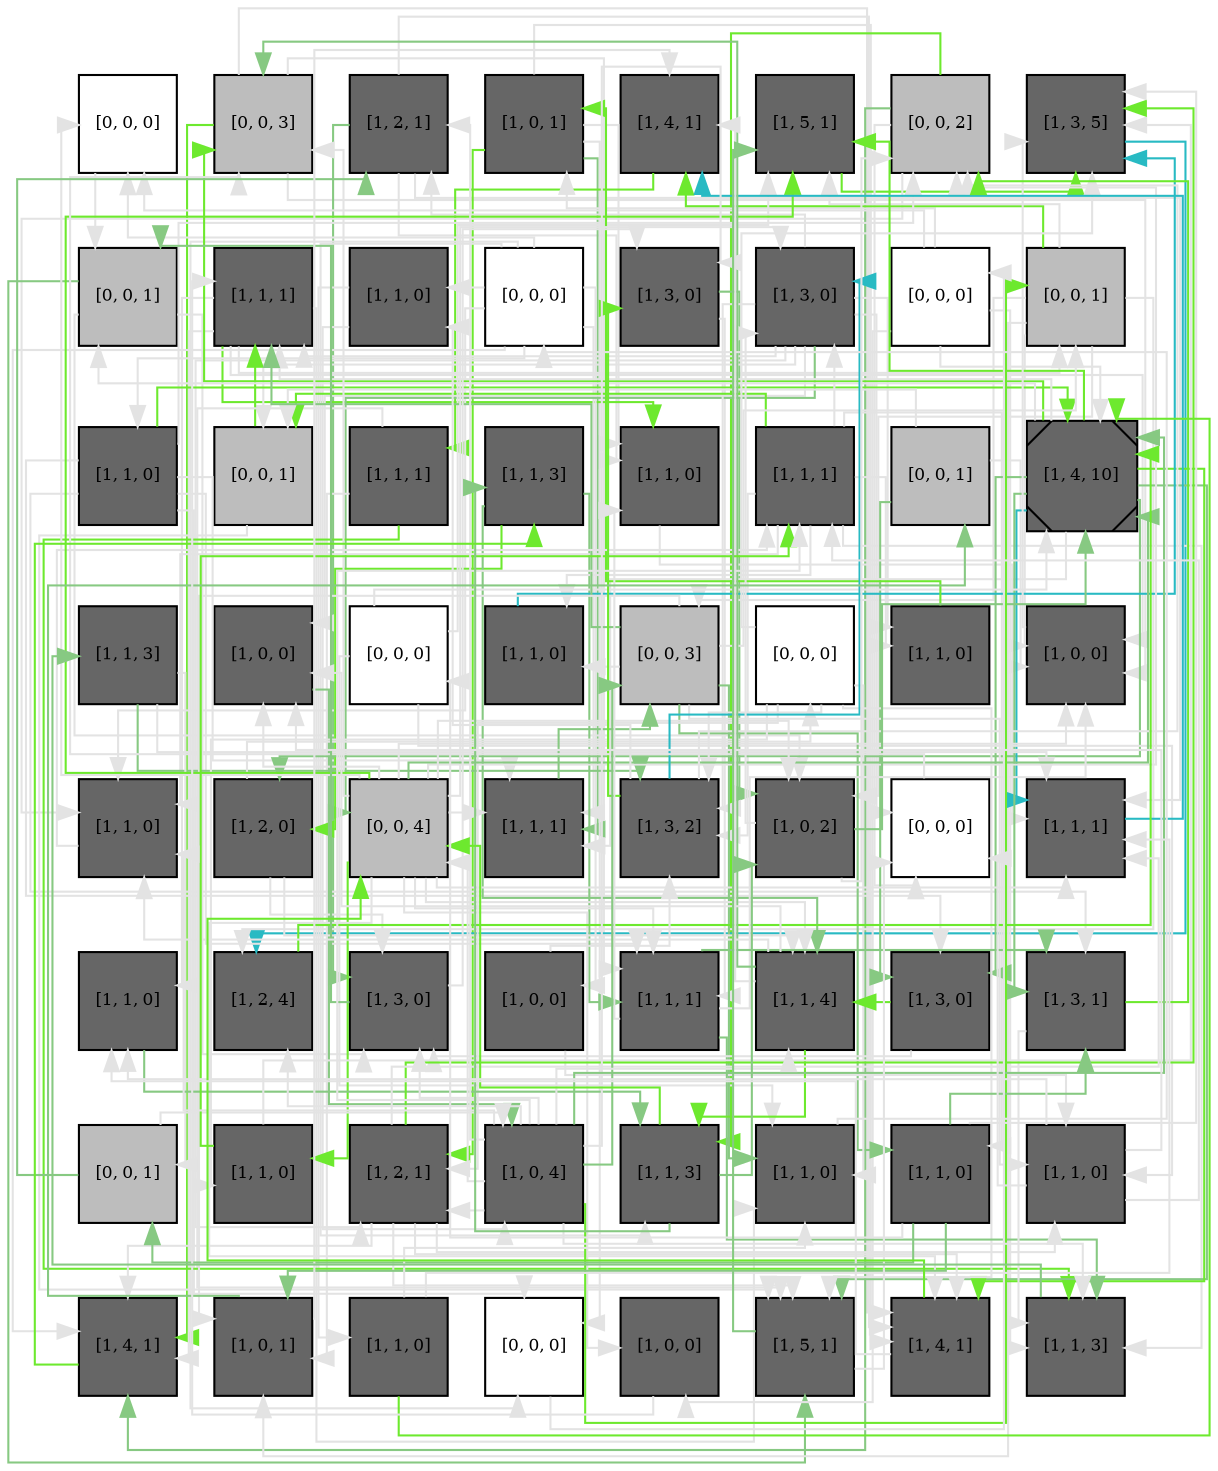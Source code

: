 digraph layout  {
rankdir=TB;
splines=ortho;
node [fixedsize=false, style=filled, width="0.6"];
edge [constraint=false];
0 [fillcolor="#FFFFFF", fontsize=8, label="[0, 0, 0]", shape=square, tooltip="name: None,\nin_degree: 3,\nout_degree: 1"];
1 [fillcolor="#bdbdbd", fontsize=8, label="[0, 0, 3]", shape=square, tooltip="name: None,\nin_degree: 4,\nout_degree: 4"];
2 [fillcolor="#666666", fontsize=8, label="[1, 2, 1]", shape=square, tooltip="name:  PLC ,\nin_degree: 3,\nout_degree: 4"];
3 [fillcolor="#666666", fontsize=8, label="[1, 0, 1]", shape=square, tooltip="name:  ERA1 ,\nin_degree: 2,\nout_degree: 5"];
4 [fillcolor="#666666", fontsize=8, label="[1, 4, 1]", shape=square, tooltip="name:  CIS ,\nin_degree: 4,\nout_degree: 1"];
5 [fillcolor="#666666", fontsize=8, label="[1, 5, 1]", shape=square, tooltip="name:  Depolar ,\nin_degree: 5,\nout_degree: 1"];
6 [fillcolor="#bdbdbd", fontsize=8, label="[0, 0, 2]", shape=square, tooltip="name: None,\nin_degree: 5,\nout_degree: 4"];
7 [fillcolor="#666666", fontsize=8, label="[1, 3, 5]", shape=square, tooltip="name:  KAP ,\nin_degree: 7,\nout_degree: 1"];
8 [fillcolor="#bdbdbd", fontsize=8, label="[0, 0, 1]", shape=square, tooltip="name: None,\nin_degree: 3,\nout_degree: 3"];
9 [fillcolor="#666666", fontsize=8, label="[1, 1, 1]", shape=square, tooltip="name:  ROP10 ,\nin_degree: 5,\nout_degree: 6"];
10 [fillcolor="#666666", fontsize=8, label="[1, 1, 0]", shape=square, tooltip="name:  PLD ,\nin_degree: 2,\nout_degree: 2"];
11 [fillcolor="#FFFFFF", fontsize=8, label="[0, 0, 0]", shape=square, tooltip="name: None,\nin_degree: 1,\nout_degree: 9"];
12 [fillcolor="#666666", fontsize=8, label="[1, 3, 0]", shape=square, tooltip="name:  Malate ,\nin_degree: 3,\nout_degree: 2"];
13 [fillcolor="#666666", fontsize=8, label="[1, 3, 0]", shape=square, tooltip="name:  Ca2_c ,\nin_degree: 4,\nout_degree: 9"];
14 [fillcolor="#FFFFFF", fontsize=8, label="[0, 0, 0]", shape=square, tooltip="name: None,\nin_degree: 1,\nout_degree: 5"];
15 [fillcolor="#bdbdbd", fontsize=8, label="[0, 0, 1]", shape=square, tooltip="name: None,\nin_degree: 3,\nout_degree: 7"];
16 [fillcolor="#666666", fontsize=8, label="[1, 1, 0]", shape=square, tooltip="name:  NIA12 ,\nin_degree: 1,\nout_degree: 7"];
17 [fillcolor="#bdbdbd", fontsize=8, label="[0, 0, 1]", shape=square, tooltip="name: None,\nin_degree: 3,\nout_degree: 2"];
18 [fillcolor="#666666", fontsize=8, label="[1, 1, 1]", shape=square, tooltip="name:  PEPC ,\nin_degree: 1,\nout_degree: 3"];
19 [fillcolor="#666666", fontsize=8, label="[1, 1, 3]", shape=square, tooltip="name:  ROP2 ,\nin_degree: 2,\nout_degree: 3"];
20 [fillcolor="#666666", fontsize=8, label="[1, 1, 0]", shape=square, tooltip="name:  cGMP ,\nin_degree: 4,\nout_degree: 1"];
21 [fillcolor="#666666", fontsize=8, label="[1, 1, 1]", shape=square, tooltip="name:  S1P ,\nin_degree: 4,\nout_degree: 8"];
22 [fillcolor="#bdbdbd", fontsize=8, label="[0, 0, 1]", shape=square, tooltip="name: None,\nin_degree: 1,\nout_degree: 3"];
23 [fillcolor="#666666", fontsize=8, label="[1, 4, 10]", shape=Msquare, tooltip="name:  KOUT ,\nin_degree: 8,\nout_degree: 11"];
24 [fillcolor="#666666", fontsize=8, label="[1, 1, 3]", shape=square, tooltip="name:  InsP6 ,\nin_degree: 1,\nout_degree: 3"];
25 [fillcolor="#666666", fontsize=8, label="[1, 0, 0]", shape=square, tooltip="name:  ABA ,\nin_degree: 4,\nout_degree: 1"];
26 [fillcolor="#FFFFFF", fontsize=8, label="[0, 0, 0]", shape=square, tooltip="name: None,\nin_degree: 1,\nout_degree: 4"];
27 [fillcolor="#666666", fontsize=8, label="[1, 1, 0]", shape=square, tooltip="name:  cADPR ,\nin_degree: 2,\nout_degree: 1"];
28 [fillcolor="#bdbdbd", fontsize=8, label="[0, 0, 3]", shape=square, tooltip="name: None,\nin_degree: 3,\nout_degree: 7"];
29 [fillcolor="#FFFFFF", fontsize=8, label="[0, 0, 0]", shape=square, tooltip="name: None,\nin_degree: 1,\nout_degree: 6"];
30 [fillcolor="#666666", fontsize=8, label="[1, 1, 0]", shape=square, tooltip="name:  NOS ,\nin_degree: 2,\nout_degree: 1"];
31 [fillcolor="#666666", fontsize=8, label="[1, 0, 0]", shape=square, tooltip="name: ERA1,\nin_degree: 6,\nout_degree: 1"];
32 [fillcolor="#666666", fontsize=8, label="[1, 1, 0]", shape=square, tooltip="name:  SphK ,\nin_degree: 5,\nout_degree: 1"];
33 [fillcolor="#666666", fontsize=8, label="[1, 2, 0]", shape=square, tooltip="name:  RAC1 ,\nin_degree: 2,\nout_degree: 3"];
34 [fillcolor="#bdbdbd", fontsize=8, label="[0, 0, 4]", shape=square, tooltip="name: None,\nin_degree: 4,\nout_degree: 16"];
35 [fillcolor="#666666", fontsize=8, label="[1, 1, 1]", shape=square, tooltip="name:  ADPRc ,\nin_degree: 5,\nout_degree: 1"];
36 [fillcolor="#666666", fontsize=8, label="[1, 3, 2]", shape=square, tooltip="name:  GPA1 ,\nin_degree: 5,\nout_degree: 4"];
37 [fillcolor="#666666", fontsize=8, label="[1, 0, 2]", shape=square, tooltip="name:  ABH1 ,\nin_degree: 5,\nout_degree: 3"];
38 [fillcolor="#FFFFFF", fontsize=8, label="[0, 0, 0]", shape=square, tooltip="name: None,\nin_degree: 4,\nout_degree: 1"];
39 [fillcolor="#666666", fontsize=8, label="[1, 1, 1]", shape=square, tooltip="name:  InsP3 ,\nin_degree: 7,\nout_degree: 1"];
40 [fillcolor="#666666", fontsize=8, label="[1, 1, 0]", shape=square, tooltip="name:  KEV ,\nin_degree: 3,\nout_degree: 1"];
41 [fillcolor="#666666", fontsize=8, label="[1, 2, 4]", shape=square, tooltip="name:  NO ,\nin_degree: 3,\nout_degree: 1"];
42 [fillcolor="#666666", fontsize=8, label="[1, 3, 0]", shape=square, tooltip="name:  AnionEM ,\nin_degree: 5,\nout_degree: 2"];
43 [fillcolor="#666666", fontsize=8, label="[1, 0, 0]", shape=square, tooltip="name:  GCR1 ,\nin_degree: 1,\nout_degree: 2"];
44 [fillcolor="#666666", fontsize=8, label="[1, 1, 1]", shape=square, tooltip="name:  AGB1 ,\nin_degree: 5,\nout_degree: 4"];
45 [fillcolor="#666666", fontsize=8, label="[1, 1, 4]", shape=square, tooltip="name:  OST1 ,\nin_degree: 5,\nout_degree: 5"];
46 [fillcolor="#666666", fontsize=8, label="[1, 3, 0]", shape=square, tooltip="name:  ABI1 ,\nin_degree: 3,\nout_degree: 2"];
47 [fillcolor="#666666", fontsize=8, label="[1, 3, 1]", shape=square, tooltip="name:  HTPase ,\nin_degree: 4,\nout_degree: 2"];
48 [fillcolor="#bdbdbd", fontsize=8, label="[0, 0, 1]", shape=square, tooltip="name: None,\nin_degree: 2,\nout_degree: 2"];
49 [fillcolor="#666666", fontsize=8, label="[1, 1, 0]", shape=square, tooltip="name:  GC ,\nin_degree: 2,\nout_degree: 2"];
50 [fillcolor="#666666", fontsize=8, label="[1, 2, 1]", shape=square, tooltip="name:  Actin ,\nin_degree: 4,\nout_degree: 6"];
51 [fillcolor="#666666", fontsize=8, label="[1, 0, 4]", shape=square, tooltip="name: ABA,\nin_degree: 3,\nout_degree: 13"];
52 [fillcolor="#666666", fontsize=8, label="[1, 1, 3]", shape=square, tooltip="name:  ROS ,\nin_degree: 4,\nout_degree: 3"];
53 [fillcolor="#666666", fontsize=8, label="[1, 1, 0]", shape=square, tooltip="name:  RCN1 ,\nin_degree: 5,\nout_degree: 1"];
54 [fillcolor="#666666", fontsize=8, label="[1, 1, 0]", shape=square, tooltip="name:  pH ,\nin_degree: 2,\nout_degree: 5"];
55 [fillcolor="#666666", fontsize=8, label="[1, 1, 0]", shape=square, tooltip="name:  Ca2_ATPase ,\nin_degree: 4,\nout_degree: 4"];
56 [fillcolor="#666666", fontsize=8, label="[1, 4, 1]", shape=square, tooltip="name:  Atrboh ,\nin_degree: 5,\nout_degree: 1"];
57 [fillcolor="#666666", fontsize=8, label="[1, 0, 1]", shape=square, tooltip="name: GCR1,\nin_degree: 4,\nout_degree: 2"];
58 [fillcolor="#666666", fontsize=8, label="[1, 1, 0]", shape=square, tooltip="name:  PA ,\nin_degree: 1,\nout_degree: 3"];
59 [fillcolor="#FFFFFF", fontsize=8, label="[0, 0, 0]", shape=square, tooltip="name: None,\nin_degree: 3,\nout_degree: 1"];
60 [fillcolor="#666666", fontsize=8, label="[1, 0, 0]", shape=square, tooltip="name: ABH1,\nin_degree: 2,\nout_degree: 1"];
61 [fillcolor="#666666", fontsize=8, label="[1, 5, 1]", shape=square, tooltip="name:  Closure ,\nin_degree: 6,\nout_degree: 2"];
62 [fillcolor="#666666", fontsize=8, label="[1, 4, 1]", shape=square, tooltip="name:  CaIM ,\nin_degree: 6,\nout_degree: 2"];
63 [fillcolor="#666666", fontsize=8, label="[1, 1, 3]", shape=square, tooltip="name:  InsPK ,\nin_degree: 6,\nout_degree: 1"];
0 -> 8  [color=grey89, style="penwidth(0.1)", tooltip=" ", weight=1];
1 -> 62  [color=grey89, style="penwidth(0.1)", tooltip=" ", weight=1];
1 -> 31  [color=grey89, style="penwidth(0.1)", tooltip=" ", weight=1];
1 -> 56  [color="#6DE92E", style="penwidth(0.1)", tooltip="58( PA ) to 19( ROP2 )", weight=1];
1 -> 44  [color=grey89, style="penwidth(0.1)", tooltip=" ", weight=1];
2 -> 42  [color="#87C982", style="penwidth(0.1)", tooltip="54( pH ) to 42( AnionEM )", weight=1];
2 -> 20  [color=grey89, style="penwidth(0.1)", tooltip=" ", weight=1];
2 -> 62  [color=grey89, style="penwidth(0.1)", tooltip=" ", weight=1];
2 -> 39  [color=grey89, style="penwidth(0.1)", tooltip=" ", weight=1];
3 -> 62  [color=grey89, style="penwidth(0.1)", tooltip=" ", weight=1];
3 -> 35  [color="#87C982", style="penwidth(0.1)", tooltip="3( ERA1 ) to 9( ROP10 )", weight=1];
3 -> 50  [color="#6DE92E", style="penwidth(0.1)", tooltip="30( NOS ) to 41( NO )", weight=1];
3 -> 59  [color=grey89, style="penwidth(0.1)", tooltip=" ", weight=1];
3 -> 20  [color=grey89, style="penwidth(0.1)", tooltip=" ", weight=1];
4 -> 18  [color="#6DE92E", style="penwidth(0.1)", tooltip="25( ABA ) to 18( PEPC )", weight=1];
5 -> 7  [color="#6DE92E", style="penwidth(0.1)", tooltip="5( Depolar ) to 62( CaIM )", weight=1];
6 -> 38  [color=grey89, style="penwidth(0.1)", tooltip=" ", weight=1];
6 -> 56  [color="#87C982", style="penwidth(0.1)", tooltip="54( pH ) to 56( Atrboh )", weight=1];
6 -> 52  [color="#6DE92E", style="penwidth(0.1)", tooltip="47( HTPase ) to 5( Depolar )", weight=1];
6 -> 32  [color=grey89, style="penwidth(0.1)", tooltip=" ", weight=1];
7 -> 41  [color="#28BAC3", style="penwidth(0.1)", tooltip="27( cADPR ) to 4( CIS )", weight=1];
8 -> 61  [color="#87C982", style="penwidth(0.1)", tooltip="42( AnionEM ) to 5( Depolar )", weight=1];
8 -> 42  [color=grey89, style="penwidth(0.1)", tooltip=" ", weight=1];
8 -> 37  [color=grey89, style="penwidth(0.1)", tooltip=" ", weight=1];
9 -> 20  [color="#6DE92E", style="penwidth(0.1)", tooltip="49( GC ) to 20( cGMP )", weight=1];
9 -> 56  [color=grey89, style="penwidth(0.1)", tooltip=" ", weight=1];
9 -> 40  [color=grey89, style="penwidth(0.1)", tooltip=" ", weight=1];
9 -> 15  [color=grey89, style="penwidth(0.1)", tooltip=" ", weight=1];
9 -> 31  [color=grey89, style="penwidth(0.1)", tooltip=" ", weight=1];
9 -> 53  [color=grey89, style="penwidth(0.1)", tooltip=" ", weight=1];
10 -> 51  [color=grey89, style="penwidth(0.1)", tooltip=" ", weight=1];
10 -> 58  [color=grey89, style="penwidth(0.1)", tooltip=" ", weight=1];
11 -> 43  [color=grey89, style="penwidth(0.1)", tooltip=" ", weight=1];
11 -> 52  [color=grey89, style="penwidth(0.1)", tooltip=" ", weight=1];
11 -> 10  [color=grey89, style="penwidth(0.1)", tooltip=" ", weight=1];
11 -> 0  [color=grey89, style="penwidth(0.1)", tooltip=" ", weight=1];
11 -> 59  [color=grey89, style="penwidth(0.1)", tooltip=" ", weight=1];
11 -> 35  [color=grey89, style="penwidth(0.1)", tooltip=" ", weight=1];
11 -> 56  [color=grey89, style="penwidth(0.1)", tooltip=" ", weight=1];
11 -> 32  [color=grey89, style="penwidth(0.1)", tooltip=" ", weight=1];
11 -> 16  [color=grey89, style="penwidth(0.1)", tooltip=" ", weight=1];
12 -> 44  [color=grey89, style="penwidth(0.1)", tooltip=" ", weight=1];
12 -> 37  [color="#87C982", style="penwidth(0.1)", tooltip="12( Malate ) to 61( Closure )", weight=1];
13 -> 50  [color=grey89, style="penwidth(0.1)", tooltip=" ", weight=1];
13 -> 17  [color=grey89, style="penwidth(0.1)", tooltip=" ", weight=1];
13 -> 30  [color=grey89, style="penwidth(0.1)", tooltip=" ", weight=1];
13 -> 34  [color="#87C982", style="penwidth(0.1)", tooltip="13( Ca2_c ) to 47( HTPase )", weight=1];
13 -> 25  [color=grey89, style="penwidth(0.1)", tooltip=" ", weight=1];
13 -> 38  [color=grey89, style="penwidth(0.1)", tooltip=" ", weight=1];
13 -> 9  [color=grey89, style="penwidth(0.1)", tooltip=" ", weight=1];
13 -> 2  [color=grey89, style="penwidth(0.1)", tooltip=" ", weight=1];
13 -> 36  [color=grey89, style="penwidth(0.1)", tooltip=" ", weight=1];
14 -> 3  [color=grey89, style="penwidth(0.1)", tooltip=" ", weight=1];
14 -> 23  [color=grey89, style="penwidth(0.1)", tooltip=" ", weight=1];
14 -> 60  [color=grey89, style="penwidth(0.1)", tooltip=" ", weight=1];
14 -> 0  [color=grey89, style="penwidth(0.1)", tooltip=" ", weight=1];
14 -> 63  [color=grey89, style="penwidth(0.1)", tooltip=" ", weight=1];
15 -> 31  [color=grey89, style="penwidth(0.1)", tooltip=" ", weight=1];
15 -> 4  [color="#6DE92E", style="penwidth(0.1)", tooltip="25( ABA ) to 18( PEPC )", weight=1];
15 -> 57  [color=grey89, style="penwidth(0.1)", tooltip=" ", weight=1];
15 -> 28  [color=grey89, style="penwidth(0.1)", tooltip=" ", weight=1];
15 -> 5  [color=grey89, style="penwidth(0.1)", tooltip=" ", weight=1];
15 -> 41  [color=grey89, style="penwidth(0.1)", tooltip=" ", weight=1];
15 -> 37  [color=grey89, style="penwidth(0.1)", tooltip=" ", weight=1];
16 -> 23  [color="#6DE92E", style="penwidth(0.1)", tooltip="16( NIA12 ) to 41( NO )", weight=1];
16 -> 46  [color=grey89, style="penwidth(0.1)", tooltip=" ", weight=1];
16 -> 44  [color=grey89, style="penwidth(0.1)", tooltip=" ", weight=1];
16 -> 47  [color=grey89, style="penwidth(0.1)", tooltip=" ", weight=1];
16 -> 35  [color=grey89, style="penwidth(0.1)", tooltip=" ", weight=1];
16 -> 59  [color=grey89, style="penwidth(0.1)", tooltip=" ", weight=1];
16 -> 6  [color=grey89, style="penwidth(0.1)", tooltip=" ", weight=1];
17 -> 9  [color="#6DE92E", style="penwidth(0.1)", tooltip="49( GC ) to 20( cGMP )", weight=1];
17 -> 61  [color=grey89, style="penwidth(0.1)", tooltip=" ", weight=1];
18 -> 57  [color=grey89, style="penwidth(0.1)", tooltip=" ", weight=1];
18 -> 63  [color="#6DE92E", style="penwidth(0.1)", tooltip="18( PEPC ) to 12( Malate )", weight=1];
18 -> 61  [color=grey89, style="penwidth(0.1)", tooltip=" ", weight=1];
19 -> 33  [color="#6DE92E", style="penwidth(0.1)", tooltip="46( ABI1 ) to 33( RAC1 )", weight=1];
19 -> 44  [color="#87C982", style="penwidth(0.1)", tooltip="52( ROS ) to 47( HTPase )", weight=1];
19 -> 45  [color="#87C982", style="penwidth(0.1)", tooltip="19( ROP2 ) to 56( Atrboh )", weight=1];
20 -> 39  [color=grey89, style="penwidth(0.1)", tooltip=" ", weight=1];
21 -> 17  [color="#6DE92E", style="penwidth(0.1)", tooltip="49( GC ) to 20( cGMP )", weight=1];
21 -> 32  [color=grey89, style="penwidth(0.1)", tooltip=" ", weight=1];
21 -> 27  [color=grey89, style="penwidth(0.1)", tooltip=" ", weight=1];
21 -> 30  [color=grey89, style="penwidth(0.1)", tooltip=" ", weight=1];
21 -> 63  [color=grey89, style="penwidth(0.1)", tooltip=" ", weight=1];
21 -> 36  [color=grey89, style="penwidth(0.1)", tooltip=" ", weight=1];
21 -> 13  [color=grey89, style="penwidth(0.1)", tooltip=" ", weight=1];
21 -> 54  [color=grey89, style="penwidth(0.1)", tooltip=" ", weight=1];
22 -> 31  [color=grey89, style="penwidth(0.1)", tooltip=" ", weight=1];
22 -> 46  [color="#87C982", style="penwidth(0.1)", tooltip="54( pH ) to 46( ABI1 )", weight=1];
22 -> 17  [color=grey89, style="penwidth(0.1)", tooltip=" ", weight=1];
23 -> 61  [color="#87C982", style="penwidth(0.1)", tooltip="7( KAP ) to 61( Closure )", weight=1];
23 -> 1  [color="#6DE92E", style="penwidth(0.1)", tooltip="58( PA ) to 19( ROP2 )", weight=1];
23 -> 5  [color="#6DE92E", style="penwidth(0.1)", tooltip="16( NIA12 ) to 41( NO )", weight=1];
23 -> 46  [color="#87C982", style="penwidth(0.1)", tooltip="52( ROS ) to 46( ABI1 )", weight=1];
23 -> 62  [color="#6DE92E", style="penwidth(0.1)", tooltip="41( NO ) to 49( GC )", weight=1];
23 -> 33  [color="#87C982", style="penwidth(0.1)", tooltip="25( ABA ) to 33( RAC1 )", weight=1];
23 -> 47  [color="#87C982", style="penwidth(0.1)", tooltip="13( Ca2_c ) to 47( HTPase )", weight=1];
23 -> 8  [color=grey89, style="penwidth(0.1)", tooltip=" ", weight=1];
23 -> 39  [color="#28BAC3", style="penwidth(0.1)", tooltip="27( cADPR ) to 4( CIS )", weight=1];
23 -> 35  [color=grey89, style="penwidth(0.1)", tooltip=" ", weight=1];
23 -> 9  [color=grey89, style="penwidth(0.1)", tooltip=" ", weight=1];
24 -> 36  [color="#87C982", style="penwidth(0.1)", tooltip="44( AGB1 ) to 36( GPA1 )", weight=1];
24 -> 48  [color=grey89, style="penwidth(0.1)", tooltip=" ", weight=1];
24 -> 39  [color=grey89, style="penwidth(0.1)", tooltip=" ", weight=1];
25 -> 51  [color="#87C982", style="penwidth(0.1)", tooltip="25( ABA ) to 33( RAC1 )", weight=1];
26 -> 55  [color=grey89, style="penwidth(0.1)", tooltip=" ", weight=1];
26 -> 53  [color=grey89, style="penwidth(0.1)", tooltip=" ", weight=1];
26 -> 5  [color=grey89, style="penwidth(0.1)", tooltip=" ", weight=1];
26 -> 23  [color=grey89, style="penwidth(0.1)", tooltip=" ", weight=1];
27 -> 7  [color="#28BAC3", style="penwidth(0.1)", tooltip="27( cADPR ) to 4( CIS )", weight=1];
28 -> 53  [color="#87C982", style="penwidth(0.1)", tooltip="25( ABA ) to 53( RCN1 )", weight=1];
28 -> 9  [color="#87C982", style="penwidth(0.1)", tooltip="3( ERA1 ) to 9( ROP10 )", weight=1];
28 -> 57  [color=grey89, style="penwidth(0.1)", tooltip=" ", weight=1];
28 -> 27  [color=grey89, style="penwidth(0.1)", tooltip=" ", weight=1];
28 -> 15  [color=grey89, style="penwidth(0.1)", tooltip=" ", weight=1];
28 -> 55  [color=grey89, style="penwidth(0.1)", tooltip=" ", weight=1];
28 -> 54  [color="#87C982", style="penwidth(0.1)", tooltip="25( ABA ) to 54( pH )", weight=1];
29 -> 7  [color=grey89, style="penwidth(0.1)", tooltip=" ", weight=1];
29 -> 36  [color=grey89, style="penwidth(0.1)", tooltip=" ", weight=1];
29 -> 50  [color=grey89, style="penwidth(0.1)", tooltip=" ", weight=1];
29 -> 49  [color=grey89, style="penwidth(0.1)", tooltip=" ", weight=1];
29 -> 53  [color=grey89, style="penwidth(0.1)", tooltip=" ", weight=1];
29 -> 61  [color=grey89, style="penwidth(0.1)", tooltip=" ", weight=1];
30 -> 3  [color="#6DE92E", style="penwidth(0.1)", tooltip="30( NOS ) to 41( NO )", weight=1];
31 -> 7  [color=grey89, style="penwidth(0.1)", tooltip=" ", weight=1];
32 -> 21  [color=grey89, style="penwidth(0.1)", tooltip=" ", weight=1];
33 -> 29  [color=grey89, style="penwidth(0.1)", tooltip=" ", weight=1];
33 -> 45  [color=grey89, style="penwidth(0.1)", tooltip=" ", weight=1];
33 -> 42  [color=grey89, style="penwidth(0.1)", tooltip=" ", weight=1];
34 -> 35  [color=grey89, style="penwidth(0.1)", tooltip=" ", weight=1];
34 -> 45  [color=grey89, style="penwidth(0.1)", tooltip=" ", weight=1];
34 -> 37  [color=grey89, style="penwidth(0.1)", tooltip=" ", weight=1];
34 -> 25  [color=grey89, style="penwidth(0.1)", tooltip=" ", weight=1];
34 -> 23  [color="#87C982", style="penwidth(0.1)", tooltip="13( Ca2_c ) to 47( HTPase )", weight=1];
34 -> 5  [color="#6DE92E", style="penwidth(0.1)", tooltip="47( HTPase ) to 5( Depolar )", weight=1];
34 -> 1  [color=grey89, style="penwidth(0.1)", tooltip=" ", weight=1];
34 -> 49  [color="#6DE92E", style="penwidth(0.1)", tooltip="41( NO ) to 49( GC )", weight=1];
34 -> 39  [color=grey89, style="penwidth(0.1)", tooltip=" ", weight=1];
34 -> 0  [color=grey89, style="penwidth(0.1)", tooltip=" ", weight=1];
34 -> 44  [color=grey89, style="penwidth(0.1)", tooltip=" ", weight=1];
34 -> 60  [color=grey89, style="penwidth(0.1)", tooltip=" ", weight=1];
34 -> 31  [color=grey89, style="penwidth(0.1)", tooltip=" ", weight=1];
34 -> 6  [color=grey89, style="penwidth(0.1)", tooltip=" ", weight=1];
34 -> 13  [color=grey89, style="penwidth(0.1)", tooltip=" ", weight=1];
34 -> 62  [color=grey89, style="penwidth(0.1)", tooltip=" ", weight=1];
35 -> 28  [color="#87C982", style="penwidth(0.1)", tooltip="3( ERA1 ) to 9( ROP10 )", weight=1];
36 -> 12  [color="#6DE92E", style="penwidth(0.1)", tooltip="18( PEPC ) to 12( Malate )", weight=1];
36 -> 6  [color=grey89, style="penwidth(0.1)", tooltip=" ", weight=1];
36 -> 10  [color=grey89, style="penwidth(0.1)", tooltip=" ", weight=1];
36 -> 13  [color="#28BAC3", style="penwidth(0.1)", tooltip="4( CIS ) to 13( Ca2_c )", weight=1];
37 -> 13  [color=grey89, style="penwidth(0.1)", tooltip=" ", weight=1];
37 -> 23  [color="#87C982", style="penwidth(0.1)", tooltip="52( ROS ) to 46( ABI1 )", weight=1];
37 -> 6  [color=grey89, style="penwidth(0.1)", tooltip=" ", weight=1];
38 -> 1  [color=grey89, style="penwidth(0.1)", tooltip=" ", weight=1];
39 -> 4  [color="#28BAC3", style="penwidth(0.1)", tooltip="27( cADPR ) to 4( CIS )", weight=1];
40 -> 52  [color="#87C982", style="penwidth(0.1)", tooltip="40( KEV ) to 5( Depolar )", weight=1];
41 -> 23  [color="#6DE92E", style="penwidth(0.1)", tooltip="41( NO ) to 49( GC )", weight=1];
42 -> 12  [color=grey89, style="penwidth(0.1)", tooltip=" ", weight=1];
42 -> 8  [color="#87C982", style="penwidth(0.1)", tooltip="42( AnionEM ) to 5( Depolar )", weight=1];
43 -> 55  [color=grey89, style="penwidth(0.1)", tooltip=" ", weight=1];
43 -> 36  [color=grey89, style="penwidth(0.1)", tooltip=" ", weight=1];
44 -> 63  [color="#87C982", style="penwidth(0.1)", tooltip="44( AGB1 ) to 36( GPA1 )", weight=1];
44 -> 31  [color=grey89, style="penwidth(0.1)", tooltip=" ", weight=1];
44 -> 47  [color="#87C982", style="penwidth(0.1)", tooltip="52( ROS ) to 47( HTPase )", weight=1];
44 -> 20  [color=grey89, style="penwidth(0.1)", tooltip=" ", weight=1];
45 -> 25  [color=grey89, style="penwidth(0.1)", tooltip=" ", weight=1];
45 -> 4  [color=grey89, style="penwidth(0.1)", tooltip=" ", weight=1];
45 -> 32  [color=grey89, style="penwidth(0.1)", tooltip=" ", weight=1];
45 -> 52  [color="#6DE92E", style="penwidth(0.1)", tooltip="46( ABI1 ) to 33( RAC1 )", weight=1];
45 -> 1  [color="#87C982", style="penwidth(0.1)", tooltip="19( ROP2 ) to 56( Atrboh )", weight=1];
46 -> 42  [color=grey89, style="penwidth(0.1)", tooltip=" ", weight=1];
46 -> 45  [color="#6DE92E", style="penwidth(0.1)", tooltip="46( ABI1 ) to 33( RAC1 )", weight=1];
47 -> 6  [color="#6DE92E", style="penwidth(0.1)", tooltip="47( HTPase ) to 5( Depolar )", weight=1];
47 -> 63  [color=grey89, style="penwidth(0.1)", tooltip=" ", weight=1];
48 -> 2  [color="#87C982", style="penwidth(0.1)", tooltip="54( pH ) to 42( AnionEM )", weight=1];
48 -> 51  [color=grey89, style="penwidth(0.1)", tooltip=" ", weight=1];
49 -> 7  [color=grey89, style="penwidth(0.1)", tooltip=" ", weight=1];
49 -> 21  [color="#6DE92E", style="penwidth(0.1)", tooltip="49( GC ) to 20( cGMP )", weight=1];
50 -> 56  [color=grey89, style="penwidth(0.1)", tooltip=" ", weight=1];
50 -> 7  [color="#6DE92E", style="penwidth(0.1)", tooltip="30( NOS ) to 41( NO )", weight=1];
50 -> 62  [color=grey89, style="penwidth(0.1)", tooltip=" ", weight=1];
50 -> 55  [color=grey89, style="penwidth(0.1)", tooltip=" ", weight=1];
50 -> 61  [color=grey89, style="penwidth(0.1)", tooltip=" ", weight=1];
50 -> 39  [color=grey89, style="penwidth(0.1)", tooltip=" ", weight=1];
51 -> 42  [color=grey89, style="penwidth(0.1)", tooltip=" ", weight=1];
51 -> 50  [color=grey89, style="penwidth(0.1)", tooltip=" ", weight=1];
51 -> 15  [color="#6DE92E", style="penwidth(0.1)", tooltip="25( ABA ) to 18( PEPC )", weight=1];
51 -> 34  [color=grey89, style="penwidth(0.1)", tooltip=" ", weight=1];
51 -> 32  [color=grey89, style="penwidth(0.1)", tooltip=" ", weight=1];
51 -> 45  [color=grey89, style="penwidth(0.1)", tooltip=" ", weight=1];
51 -> 2  [color=grey89, style="penwidth(0.1)", tooltip=" ", weight=1];
51 -> 41  [color=grey89, style="penwidth(0.1)", tooltip=" ", weight=1];
51 -> 63  [color=grey89, style="penwidth(0.1)", tooltip=" ", weight=1];
51 -> 28  [color="#87C982", style="penwidth(0.1)", tooltip="25( ABA ) to 53( RCN1 )", weight=1];
51 -> 23  [color="#87C982", style="penwidth(0.1)", tooltip="25( ABA ) to 33( RAC1 )", weight=1];
51 -> 21  [color=grey89, style="penwidth(0.1)", tooltip=" ", weight=1];
51 -> 12  [color=grey89, style="penwidth(0.1)", tooltip=" ", weight=1];
52 -> 19  [color="#87C982", style="penwidth(0.1)", tooltip="52( ROS ) to 47( HTPase )", weight=1];
52 -> 37  [color="#87C982", style="penwidth(0.1)", tooltip="52( ROS ) to 46( ABI1 )", weight=1];
52 -> 34  [color="#6DE92E", style="penwidth(0.1)", tooltip="47( HTPase ) to 5( Depolar )", weight=1];
53 -> 11  [color=grey89, style="penwidth(0.1)", tooltip=" ", weight=1];
54 -> 48  [color="#87C982", style="penwidth(0.1)", tooltip="54( pH ) to 42( AnionEM )", weight=1];
54 -> 57  [color="#87C982", style="penwidth(0.1)", tooltip="54( pH ) to 46( ABI1 )", weight=1];
54 -> 7  [color=grey89, style="penwidth(0.1)", tooltip=" ", weight=1];
54 -> 47  [color="#87C982", style="penwidth(0.1)", tooltip="54( pH ) to 56( Atrboh )", weight=1];
54 -> 26  [color=grey89, style="penwidth(0.1)", tooltip=" ", weight=1];
55 -> 38  [color=grey89, style="penwidth(0.1)", tooltip=" ", weight=1];
55 -> 40  [color=grey89, style="penwidth(0.1)", tooltip=" ", weight=1];
55 -> 25  [color=grey89, style="penwidth(0.1)", tooltip=" ", weight=1];
55 -> 21  [color=grey89, style="penwidth(0.1)", tooltip=" ", weight=1];
56 -> 19  [color="#6DE92E", style="penwidth(0.1)", tooltip="58( PA ) to 19( ROP2 )", weight=1];
57 -> 22  [color="#87C982", style="penwidth(0.1)", tooltip="54( pH ) to 46( ABI1 )", weight=1];
57 -> 4  [color=grey89, style="penwidth(0.1)", tooltip=" ", weight=1];
58 -> 39  [color=grey89, style="penwidth(0.1)", tooltip=" ", weight=1];
58 -> 23  [color="#6DE92E", style="penwidth(0.1)", tooltip="58( PA ) to 19( ROP2 )", weight=1];
58 -> 53  [color=grey89, style="penwidth(0.1)", tooltip=" ", weight=1];
59 -> 14  [color=grey89, style="penwidth(0.1)", tooltip=" ", weight=1];
60 -> 9  [color=grey89, style="penwidth(0.1)", tooltip=" ", weight=1];
61 -> 38  [color=grey89, style="penwidth(0.1)", tooltip=" ", weight=1];
61 -> 5  [color="#87C982", style="penwidth(0.1)", tooltip="42( AnionEM ) to 5( Depolar )", weight=1];
62 -> 40  [color=grey89, style="penwidth(0.1)", tooltip=" ", weight=1];
62 -> 34  [color="#6DE92E", style="penwidth(0.1)", tooltip="41( NO ) to 49( GC )", weight=1];
63 -> 24  [color="#87C982", style="penwidth(0.1)", tooltip="44( AGB1 ) to 36( GPA1 )", weight=1];
edge [constraint=true, style=invis];

0 -> 8 -> 16 -> 24 -> 32 -> 40 -> 48 -> 56;
1 -> 9 -> 17 -> 25 -> 33 -> 41 -> 49 -> 57;
2 -> 10 -> 18 -> 26 -> 34 -> 42 -> 50 -> 58;
3 -> 11 -> 19 -> 27 -> 35 -> 43 -> 51 -> 59;
4 -> 12 -> 20 -> 28 -> 36 -> 44 -> 52 -> 60;
5 -> 13 -> 21 -> 29 -> 37 -> 45 -> 53 -> 61;
6 -> 14 -> 22 -> 30 -> 38 -> 46 -> 54 -> 62;
7 -> 15 -> 23 -> 31 -> 39 -> 47 -> 55 -> 63;
rank = same {0 -> 1 -> 2 -> 3 -> 4 -> 5 -> 6 -> 7};
rank = same {8 -> 9 -> 10 -> 11 -> 12 -> 13 -> 14 -> 15};
rank = same {16 -> 17 -> 18 -> 19 -> 20 -> 21 -> 22 -> 23};
rank = same {24 -> 25 -> 26 -> 27 -> 28 -> 29 -> 30 -> 31};
rank = same {32 -> 33 -> 34 -> 35 -> 36 -> 37 -> 38 -> 39};
rank = same {40 -> 41 -> 42 -> 43 -> 44 -> 45 -> 46 -> 47};
rank = same {48 -> 49 -> 50 -> 51 -> 52 -> 53 -> 54 -> 55};
rank = same {56 -> 57 -> 58 -> 59 -> 60 -> 61 -> 62 -> 63};
}